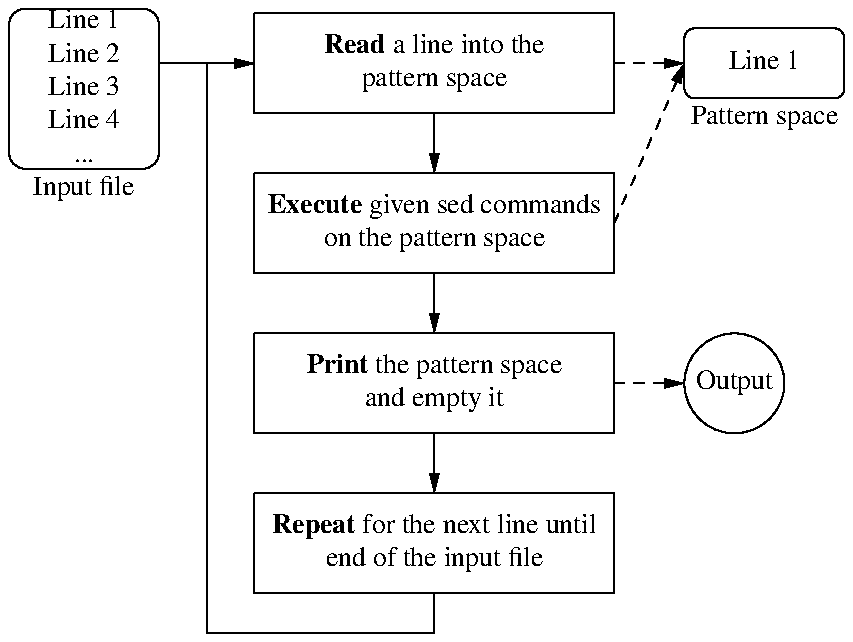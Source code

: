 .PS
A: box ht 0.8 rad 0.08 "Line 1" "Line 2" "Line 3" "Line 4" "..."
INPUTFILE: "Input file" at A.s - 0,0.1
B: box width 1.8 "\fBRead\fP a line into the" "pattern space" with .nw at A.ne + (0.5,0)
C: box width 1.8 "\fBExecute\fP given sed commands" "on the pattern space" at B - (0,0.8)
D: box width 1.8 "\fBPrint\fP the pattern space" "and empty it" at C - (0,0.8)
E: box width 1.8 "\fBRepeat\fP for the next line until" "end of the input file" at D - (0,0.8)
F: box width 0.8 ht 0.35 rad 0.05 "Line 1" with .w at B.e + (0.35,0)
PATTERN: "Pattern space" at F.s - 0,0.1
G: circle "Output" with .w at D.e + (0.35,0)

L1: line chop 0.01 chop 0.9 from 1st box at 1/3 <A.e,A.ne> to B ->

L2: line down from B to C -> chop
L3: arrow down from C to D chop
L4: arrow down from D to E chop

L5: line dashed from B.e to F.w ->
L6: line dashed from C.e to F.w ->
L7: line dashed from D.e to G.w ->

L8: line down 2.85 from L1 .center
L9: line right from L8.end to E.s - (0,0.2)
L10: line from E.s to L9.end
.PE
